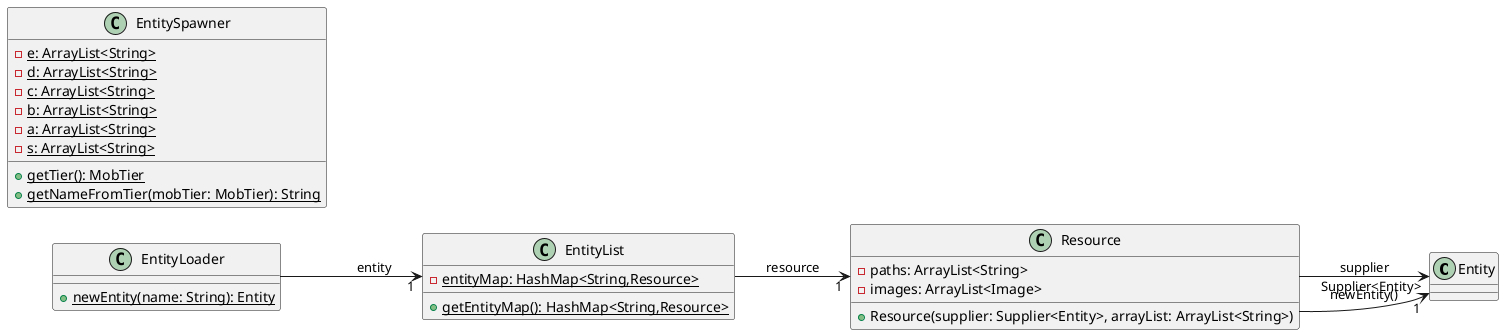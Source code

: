 @startuml
left to right direction
class Entity [[java:entities.Entity]] {}
class EntitySpawner [[java:entities.EntitySpawner]] {
  -{static} e: ArrayList<String>
  -{static} d: ArrayList<String>
  -{static} c: ArrayList<String>
  -{static} b: ArrayList<String>
  -{static} a: ArrayList<String>
  -{static} s: ArrayList<String>
  +{static} getTier(): MobTier
  +{static} getNameFromTier(mobTier: MobTier): String
}
class EntityLoader [[java:entities.EntityLoader]] {
  +{static} newEntity(name: String): Entity
}
class EntityList [[java:entities.EntityList]] {
  -{static} entityMap: HashMap<String,Resource>
  +{static} getEntityMap(): HashMap<String,Resource>
}
class Resource [[java:entities.Resource]] {
  -paths: ArrayList<String>
  -images: ArrayList<Image>
  +Resource(supplier: Supplier<Entity>, arrayList: ArrayList<String>)
}

EntityLoader --> "1" EntityList : entity
EntityList --> "1" Resource : resource
Resource --> "Supplier<Entity>" Entity : supplier
Resource --> "1" Entity : newEntity()

@enduml